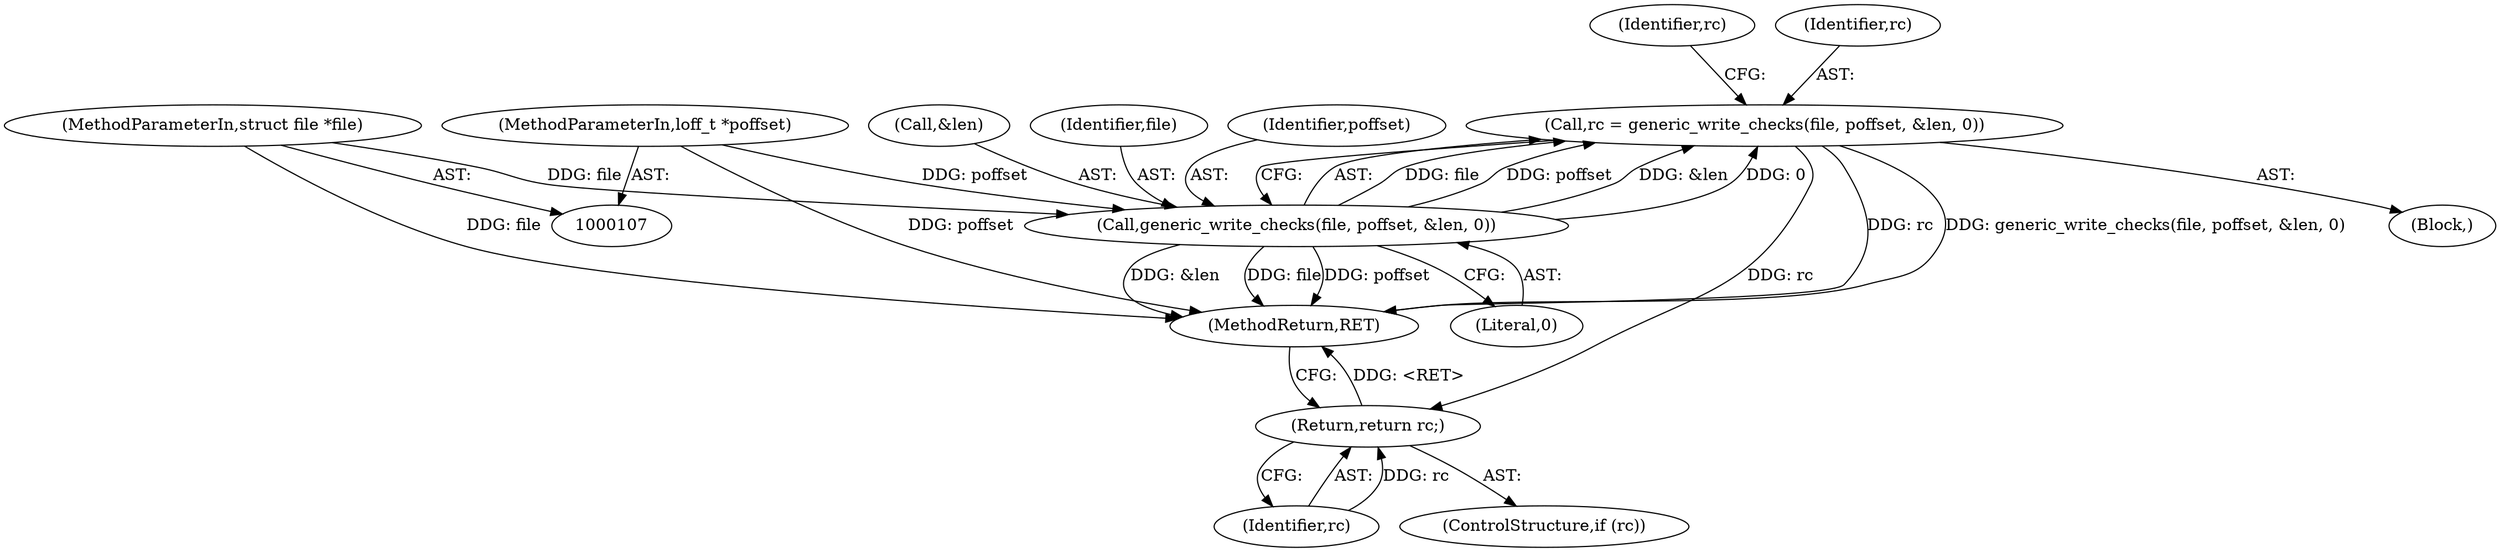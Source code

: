 digraph "0_linux_5d81de8e8667da7135d3a32a964087c0faf5483f@API" {
"1000143" [label="(Call,rc = generic_write_checks(file, poffset, &len, 0))"];
"1000145" [label="(Call,generic_write_checks(file, poffset, &len, 0))"];
"1000108" [label="(MethodParameterIn,struct file *file)"];
"1000111" [label="(MethodParameterIn,loff_t *poffset)"];
"1000153" [label="(Return,return rc;)"];
"1000152" [label="(Identifier,rc)"];
"1000506" [label="(MethodReturn,RET)"];
"1000148" [label="(Call,&len)"];
"1000112" [label="(Block,)"];
"1000146" [label="(Identifier,file)"];
"1000154" [label="(Identifier,rc)"];
"1000111" [label="(MethodParameterIn,loff_t *poffset)"];
"1000153" [label="(Return,return rc;)"];
"1000143" [label="(Call,rc = generic_write_checks(file, poffset, &len, 0))"];
"1000144" [label="(Identifier,rc)"];
"1000151" [label="(ControlStructure,if (rc))"];
"1000147" [label="(Identifier,poffset)"];
"1000108" [label="(MethodParameterIn,struct file *file)"];
"1000145" [label="(Call,generic_write_checks(file, poffset, &len, 0))"];
"1000150" [label="(Literal,0)"];
"1000143" -> "1000112"  [label="AST: "];
"1000143" -> "1000145"  [label="CFG: "];
"1000144" -> "1000143"  [label="AST: "];
"1000145" -> "1000143"  [label="AST: "];
"1000152" -> "1000143"  [label="CFG: "];
"1000143" -> "1000506"  [label="DDG: rc"];
"1000143" -> "1000506"  [label="DDG: generic_write_checks(file, poffset, &len, 0)"];
"1000145" -> "1000143"  [label="DDG: file"];
"1000145" -> "1000143"  [label="DDG: poffset"];
"1000145" -> "1000143"  [label="DDG: &len"];
"1000145" -> "1000143"  [label="DDG: 0"];
"1000143" -> "1000153"  [label="DDG: rc"];
"1000145" -> "1000150"  [label="CFG: "];
"1000146" -> "1000145"  [label="AST: "];
"1000147" -> "1000145"  [label="AST: "];
"1000148" -> "1000145"  [label="AST: "];
"1000150" -> "1000145"  [label="AST: "];
"1000145" -> "1000506"  [label="DDG: &len"];
"1000145" -> "1000506"  [label="DDG: file"];
"1000145" -> "1000506"  [label="DDG: poffset"];
"1000108" -> "1000145"  [label="DDG: file"];
"1000111" -> "1000145"  [label="DDG: poffset"];
"1000108" -> "1000107"  [label="AST: "];
"1000108" -> "1000506"  [label="DDG: file"];
"1000111" -> "1000107"  [label="AST: "];
"1000111" -> "1000506"  [label="DDG: poffset"];
"1000153" -> "1000151"  [label="AST: "];
"1000153" -> "1000154"  [label="CFG: "];
"1000154" -> "1000153"  [label="AST: "];
"1000506" -> "1000153"  [label="CFG: "];
"1000153" -> "1000506"  [label="DDG: <RET>"];
"1000154" -> "1000153"  [label="DDG: rc"];
}
